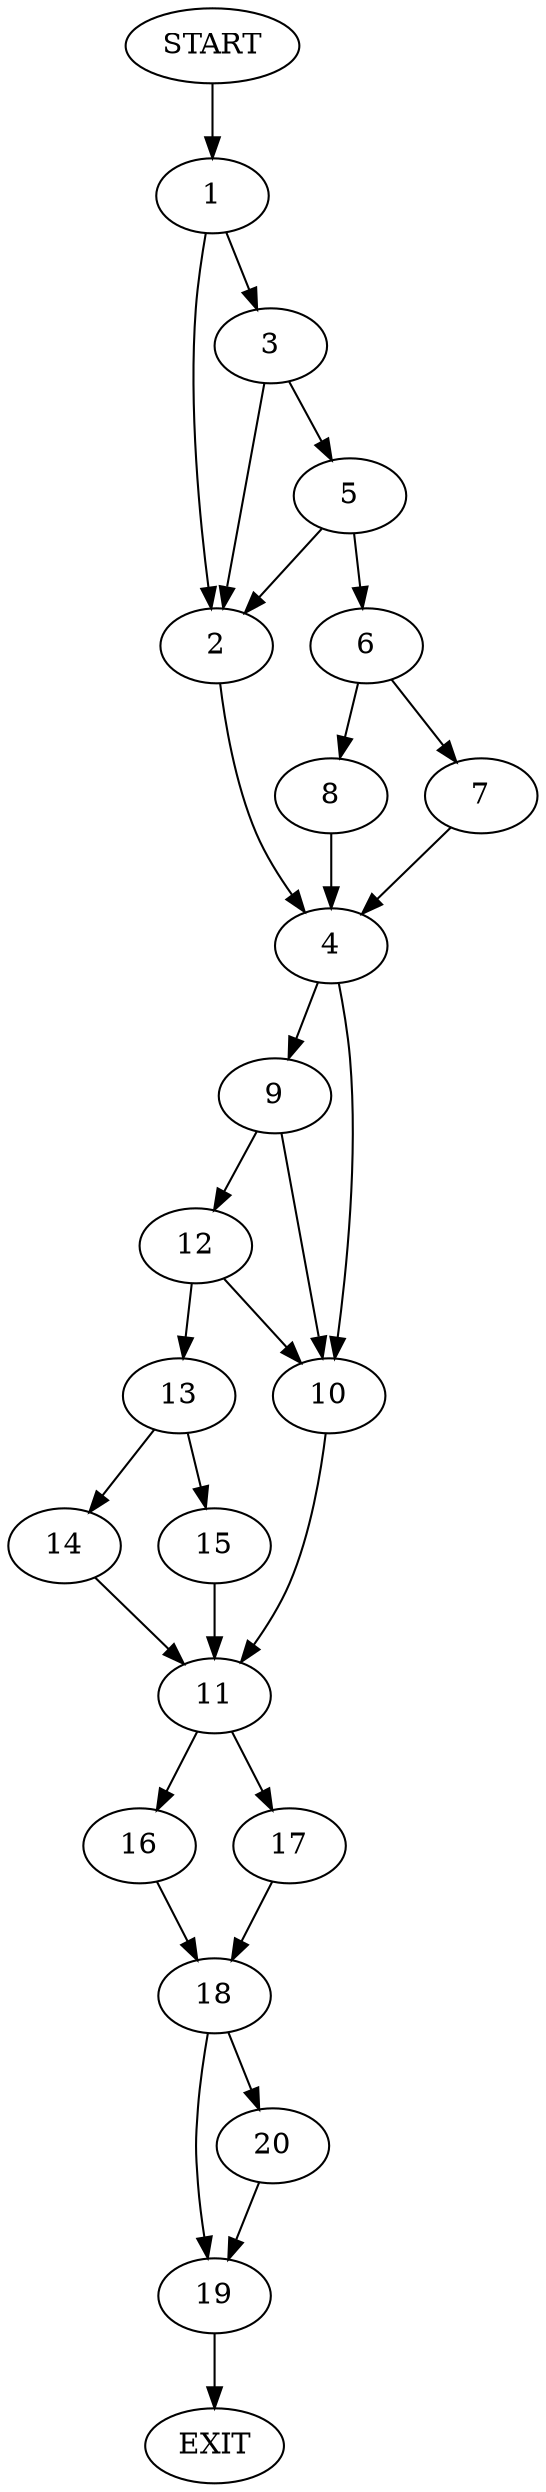 digraph {
0 [label="START"]
21 [label="EXIT"]
0 -> 1
1 -> 2
1 -> 3
2 -> 4
3 -> 5
3 -> 2
5 -> 6
5 -> 2
6 -> 7
6 -> 8
4 -> 9
4 -> 10
7 -> 4
8 -> 4
10 -> 11
9 -> 12
9 -> 10
12 -> 13
12 -> 10
13 -> 14
13 -> 15
11 -> 16
11 -> 17
15 -> 11
14 -> 11
16 -> 18
17 -> 18
18 -> 19
18 -> 20
20 -> 19
19 -> 21
}
